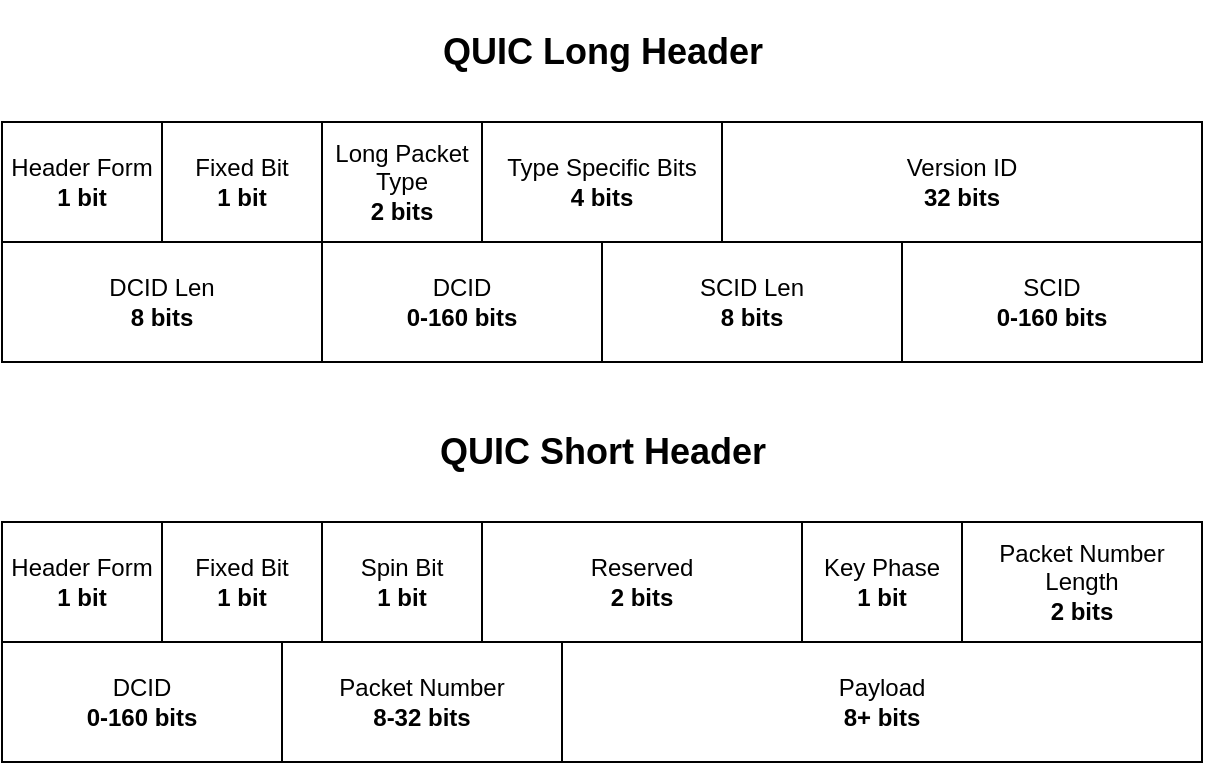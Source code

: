 <mxfile version="28.0.7">
  <diagram name="Page-1" id="HxD5iyzWCqI19C5e9wH2">
    <mxGraphModel dx="1426" dy="787" grid="1" gridSize="10" guides="1" tooltips="1" connect="1" arrows="1" fold="1" page="1" pageScale="1" pageWidth="827" pageHeight="1169" math="0" shadow="0">
      <root>
        <mxCell id="0" />
        <mxCell id="1" parent="0" />
        <mxCell id="2JScG8To_oCkEqMIyIZk-1" value="&lt;div&gt;Header Form&lt;/div&gt;&lt;div&gt;&lt;b&gt;1 bit&lt;/b&gt;&lt;/div&gt;" style="rounded=0;whiteSpace=wrap;html=1;" vertex="1" parent="1">
          <mxGeometry x="160" y="140" width="80" height="60" as="geometry" />
        </mxCell>
        <mxCell id="2JScG8To_oCkEqMIyIZk-2" value="&lt;div&gt;Fixed Bit&lt;/div&gt;&lt;div&gt;&lt;b&gt;1 bit&lt;/b&gt;&lt;/div&gt;" style="rounded=0;whiteSpace=wrap;html=1;" vertex="1" parent="1">
          <mxGeometry x="240" y="140" width="80" height="60" as="geometry" />
        </mxCell>
        <mxCell id="2JScG8To_oCkEqMIyIZk-3" value="&lt;div&gt;Long Packet Type&lt;/div&gt;&lt;div&gt;&lt;b&gt;2 bits&lt;/b&gt;&lt;/div&gt;" style="rounded=0;whiteSpace=wrap;html=1;" vertex="1" parent="1">
          <mxGeometry x="320" y="140" width="80" height="60" as="geometry" />
        </mxCell>
        <mxCell id="2JScG8To_oCkEqMIyIZk-4" value="&lt;div&gt;Type Specific Bits&lt;/div&gt;&lt;div&gt;&lt;b&gt;4 bits&lt;/b&gt;&lt;/div&gt;" style="rounded=0;whiteSpace=wrap;html=1;" vertex="1" parent="1">
          <mxGeometry x="400" y="140" width="120" height="60" as="geometry" />
        </mxCell>
        <mxCell id="2JScG8To_oCkEqMIyIZk-5" value="&lt;div&gt;Version ID&lt;/div&gt;&lt;div&gt;&lt;b&gt;32 bits&lt;/b&gt;&lt;/div&gt;" style="rounded=0;whiteSpace=wrap;html=1;" vertex="1" parent="1">
          <mxGeometry x="520" y="140" width="240" height="60" as="geometry" />
        </mxCell>
        <mxCell id="2JScG8To_oCkEqMIyIZk-6" value="&lt;div&gt;DCID Len&lt;/div&gt;&lt;div&gt;&lt;b&gt;8 bits&lt;/b&gt;&lt;/div&gt;" style="rounded=0;whiteSpace=wrap;html=1;" vertex="1" parent="1">
          <mxGeometry x="160" y="200" width="160" height="60" as="geometry" />
        </mxCell>
        <mxCell id="2JScG8To_oCkEqMIyIZk-7" value="&lt;div&gt;DCID&lt;/div&gt;&lt;div&gt;&lt;b&gt;0-160 bits&lt;/b&gt;&lt;/div&gt;" style="rounded=0;whiteSpace=wrap;html=1;" vertex="1" parent="1">
          <mxGeometry x="320" y="200" width="140" height="60" as="geometry" />
        </mxCell>
        <mxCell id="2JScG8To_oCkEqMIyIZk-8" value="&lt;div&gt;SCID Len&lt;/div&gt;&lt;div&gt;&lt;b&gt;8 bits&lt;/b&gt;&lt;/div&gt;" style="rounded=0;whiteSpace=wrap;html=1;" vertex="1" parent="1">
          <mxGeometry x="460" y="200" width="150" height="60" as="geometry" />
        </mxCell>
        <mxCell id="2JScG8To_oCkEqMIyIZk-9" value="&lt;div&gt;SCID&lt;/div&gt;&lt;div&gt;&lt;b&gt;0-160 bits&lt;/b&gt;&lt;/div&gt;" style="rounded=0;whiteSpace=wrap;html=1;" vertex="1" parent="1">
          <mxGeometry x="610" y="200" width="150" height="60" as="geometry" />
        </mxCell>
        <mxCell id="2JScG8To_oCkEqMIyIZk-11" value="&lt;h2&gt;QUIC Long Header&lt;/h2&gt;" style="text;html=1;align=center;verticalAlign=middle;whiteSpace=wrap;rounded=0;" vertex="1" parent="1">
          <mxGeometry x="377.5" y="90" width="165" height="30" as="geometry" />
        </mxCell>
        <mxCell id="2JScG8To_oCkEqMIyIZk-12" value="&lt;h2&gt;QUIC Short Header&lt;/h2&gt;" style="text;html=1;align=center;verticalAlign=middle;whiteSpace=wrap;rounded=0;" vertex="1" parent="1">
          <mxGeometry x="373.75" y="290" width="172.5" height="30" as="geometry" />
        </mxCell>
        <mxCell id="2JScG8To_oCkEqMIyIZk-13" value="&lt;div&gt;Header Form&lt;/div&gt;&lt;div&gt;&lt;b&gt;1 bit&lt;/b&gt;&lt;/div&gt;" style="rounded=0;whiteSpace=wrap;html=1;" vertex="1" parent="1">
          <mxGeometry x="160" y="340" width="80" height="60" as="geometry" />
        </mxCell>
        <mxCell id="2JScG8To_oCkEqMIyIZk-14" value="&lt;div&gt;Fixed Bit&lt;/div&gt;&lt;div&gt;&lt;b&gt;1 bit&lt;/b&gt;&lt;/div&gt;" style="rounded=0;whiteSpace=wrap;html=1;" vertex="1" parent="1">
          <mxGeometry x="240" y="340" width="80" height="60" as="geometry" />
        </mxCell>
        <mxCell id="2JScG8To_oCkEqMIyIZk-15" value="&lt;div&gt;Spin Bit&lt;/div&gt;&lt;div&gt;&lt;b&gt;1 bit&lt;/b&gt;&lt;/div&gt;" style="rounded=0;whiteSpace=wrap;html=1;" vertex="1" parent="1">
          <mxGeometry x="320" y="340" width="80" height="60" as="geometry" />
        </mxCell>
        <mxCell id="2JScG8To_oCkEqMIyIZk-16" value="&lt;div&gt;Reserved&lt;/div&gt;&lt;div&gt;&lt;b&gt;2 bits&lt;/b&gt;&lt;/div&gt;" style="rounded=0;whiteSpace=wrap;html=1;" vertex="1" parent="1">
          <mxGeometry x="400" y="340" width="160" height="60" as="geometry" />
        </mxCell>
        <mxCell id="2JScG8To_oCkEqMIyIZk-17" value="&lt;div&gt;Key Phase&lt;/div&gt;&lt;div&gt;&lt;b&gt;1 bit&lt;/b&gt;&lt;/div&gt;" style="rounded=0;whiteSpace=wrap;html=1;" vertex="1" parent="1">
          <mxGeometry x="560" y="340" width="80" height="60" as="geometry" />
        </mxCell>
        <mxCell id="2JScG8To_oCkEqMIyIZk-18" value="&lt;div&gt;Packet Number Length&lt;/div&gt;&lt;div&gt;&lt;b&gt;2 bits&lt;/b&gt;&lt;/div&gt;" style="rounded=0;whiteSpace=wrap;html=1;" vertex="1" parent="1">
          <mxGeometry x="640" y="340" width="120" height="60" as="geometry" />
        </mxCell>
        <mxCell id="2JScG8To_oCkEqMIyIZk-19" value="&lt;div&gt;DCID&lt;/div&gt;&lt;div&gt;&lt;b&gt;0-160 bits&lt;/b&gt;&lt;/div&gt;" style="rounded=0;whiteSpace=wrap;html=1;" vertex="1" parent="1">
          <mxGeometry x="160" y="400" width="140" height="60" as="geometry" />
        </mxCell>
        <mxCell id="2JScG8To_oCkEqMIyIZk-20" value="&lt;div&gt;Packet Number&lt;/div&gt;&lt;div&gt;&lt;b&gt;8-32 bits&lt;/b&gt;&lt;/div&gt;" style="rounded=0;whiteSpace=wrap;html=1;" vertex="1" parent="1">
          <mxGeometry x="300" y="400" width="140" height="60" as="geometry" />
        </mxCell>
        <mxCell id="2JScG8To_oCkEqMIyIZk-21" value="&lt;div&gt;Payload&lt;/div&gt;&lt;div&gt;&lt;b&gt;8+ bits&lt;/b&gt;&lt;/div&gt;" style="rounded=0;whiteSpace=wrap;html=1;" vertex="1" parent="1">
          <mxGeometry x="440" y="400" width="320" height="60" as="geometry" />
        </mxCell>
      </root>
    </mxGraphModel>
  </diagram>
</mxfile>

